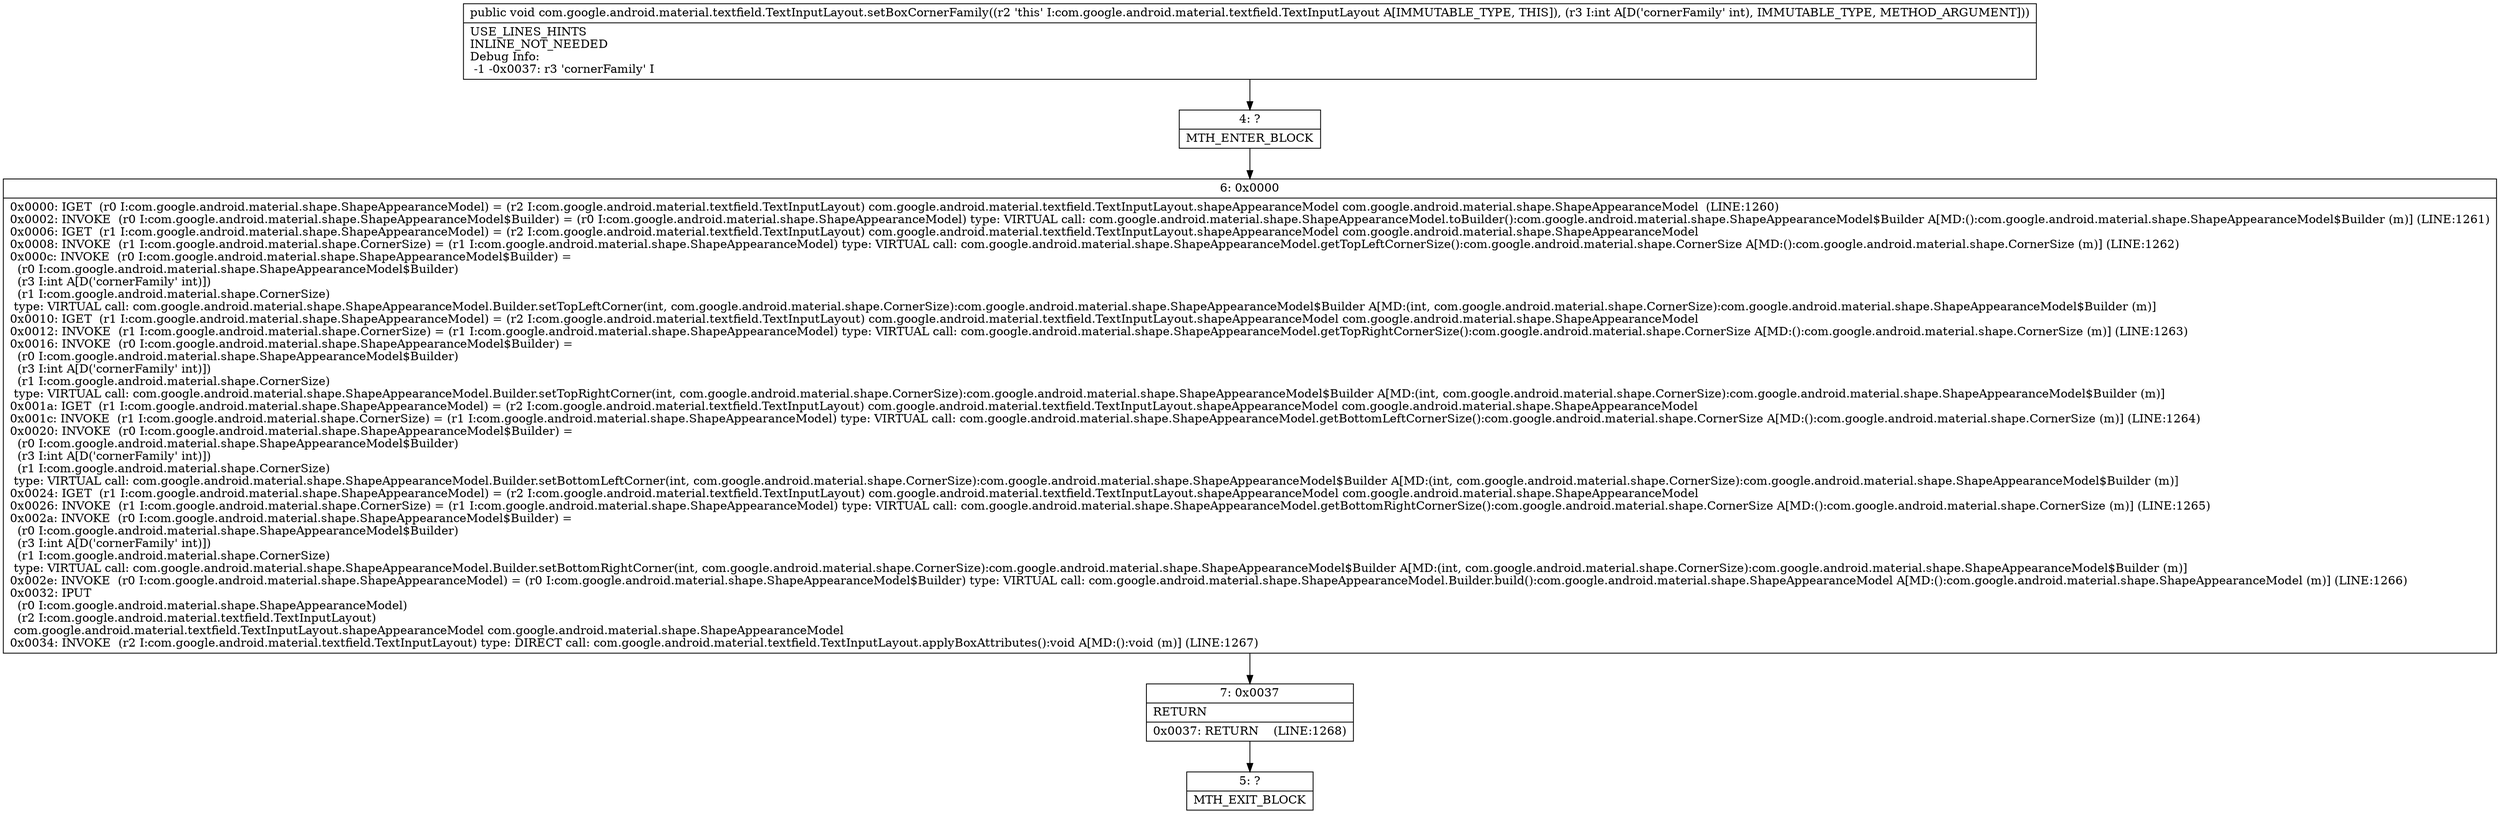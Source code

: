 digraph "CFG forcom.google.android.material.textfield.TextInputLayout.setBoxCornerFamily(I)V" {
Node_4 [shape=record,label="{4\:\ ?|MTH_ENTER_BLOCK\l}"];
Node_6 [shape=record,label="{6\:\ 0x0000|0x0000: IGET  (r0 I:com.google.android.material.shape.ShapeAppearanceModel) = (r2 I:com.google.android.material.textfield.TextInputLayout) com.google.android.material.textfield.TextInputLayout.shapeAppearanceModel com.google.android.material.shape.ShapeAppearanceModel  (LINE:1260)\l0x0002: INVOKE  (r0 I:com.google.android.material.shape.ShapeAppearanceModel$Builder) = (r0 I:com.google.android.material.shape.ShapeAppearanceModel) type: VIRTUAL call: com.google.android.material.shape.ShapeAppearanceModel.toBuilder():com.google.android.material.shape.ShapeAppearanceModel$Builder A[MD:():com.google.android.material.shape.ShapeAppearanceModel$Builder (m)] (LINE:1261)\l0x0006: IGET  (r1 I:com.google.android.material.shape.ShapeAppearanceModel) = (r2 I:com.google.android.material.textfield.TextInputLayout) com.google.android.material.textfield.TextInputLayout.shapeAppearanceModel com.google.android.material.shape.ShapeAppearanceModel \l0x0008: INVOKE  (r1 I:com.google.android.material.shape.CornerSize) = (r1 I:com.google.android.material.shape.ShapeAppearanceModel) type: VIRTUAL call: com.google.android.material.shape.ShapeAppearanceModel.getTopLeftCornerSize():com.google.android.material.shape.CornerSize A[MD:():com.google.android.material.shape.CornerSize (m)] (LINE:1262)\l0x000c: INVOKE  (r0 I:com.google.android.material.shape.ShapeAppearanceModel$Builder) = \l  (r0 I:com.google.android.material.shape.ShapeAppearanceModel$Builder)\l  (r3 I:int A[D('cornerFamily' int)])\l  (r1 I:com.google.android.material.shape.CornerSize)\l type: VIRTUAL call: com.google.android.material.shape.ShapeAppearanceModel.Builder.setTopLeftCorner(int, com.google.android.material.shape.CornerSize):com.google.android.material.shape.ShapeAppearanceModel$Builder A[MD:(int, com.google.android.material.shape.CornerSize):com.google.android.material.shape.ShapeAppearanceModel$Builder (m)]\l0x0010: IGET  (r1 I:com.google.android.material.shape.ShapeAppearanceModel) = (r2 I:com.google.android.material.textfield.TextInputLayout) com.google.android.material.textfield.TextInputLayout.shapeAppearanceModel com.google.android.material.shape.ShapeAppearanceModel \l0x0012: INVOKE  (r1 I:com.google.android.material.shape.CornerSize) = (r1 I:com.google.android.material.shape.ShapeAppearanceModel) type: VIRTUAL call: com.google.android.material.shape.ShapeAppearanceModel.getTopRightCornerSize():com.google.android.material.shape.CornerSize A[MD:():com.google.android.material.shape.CornerSize (m)] (LINE:1263)\l0x0016: INVOKE  (r0 I:com.google.android.material.shape.ShapeAppearanceModel$Builder) = \l  (r0 I:com.google.android.material.shape.ShapeAppearanceModel$Builder)\l  (r3 I:int A[D('cornerFamily' int)])\l  (r1 I:com.google.android.material.shape.CornerSize)\l type: VIRTUAL call: com.google.android.material.shape.ShapeAppearanceModel.Builder.setTopRightCorner(int, com.google.android.material.shape.CornerSize):com.google.android.material.shape.ShapeAppearanceModel$Builder A[MD:(int, com.google.android.material.shape.CornerSize):com.google.android.material.shape.ShapeAppearanceModel$Builder (m)]\l0x001a: IGET  (r1 I:com.google.android.material.shape.ShapeAppearanceModel) = (r2 I:com.google.android.material.textfield.TextInputLayout) com.google.android.material.textfield.TextInputLayout.shapeAppearanceModel com.google.android.material.shape.ShapeAppearanceModel \l0x001c: INVOKE  (r1 I:com.google.android.material.shape.CornerSize) = (r1 I:com.google.android.material.shape.ShapeAppearanceModel) type: VIRTUAL call: com.google.android.material.shape.ShapeAppearanceModel.getBottomLeftCornerSize():com.google.android.material.shape.CornerSize A[MD:():com.google.android.material.shape.CornerSize (m)] (LINE:1264)\l0x0020: INVOKE  (r0 I:com.google.android.material.shape.ShapeAppearanceModel$Builder) = \l  (r0 I:com.google.android.material.shape.ShapeAppearanceModel$Builder)\l  (r3 I:int A[D('cornerFamily' int)])\l  (r1 I:com.google.android.material.shape.CornerSize)\l type: VIRTUAL call: com.google.android.material.shape.ShapeAppearanceModel.Builder.setBottomLeftCorner(int, com.google.android.material.shape.CornerSize):com.google.android.material.shape.ShapeAppearanceModel$Builder A[MD:(int, com.google.android.material.shape.CornerSize):com.google.android.material.shape.ShapeAppearanceModel$Builder (m)]\l0x0024: IGET  (r1 I:com.google.android.material.shape.ShapeAppearanceModel) = (r2 I:com.google.android.material.textfield.TextInputLayout) com.google.android.material.textfield.TextInputLayout.shapeAppearanceModel com.google.android.material.shape.ShapeAppearanceModel \l0x0026: INVOKE  (r1 I:com.google.android.material.shape.CornerSize) = (r1 I:com.google.android.material.shape.ShapeAppearanceModel) type: VIRTUAL call: com.google.android.material.shape.ShapeAppearanceModel.getBottomRightCornerSize():com.google.android.material.shape.CornerSize A[MD:():com.google.android.material.shape.CornerSize (m)] (LINE:1265)\l0x002a: INVOKE  (r0 I:com.google.android.material.shape.ShapeAppearanceModel$Builder) = \l  (r0 I:com.google.android.material.shape.ShapeAppearanceModel$Builder)\l  (r3 I:int A[D('cornerFamily' int)])\l  (r1 I:com.google.android.material.shape.CornerSize)\l type: VIRTUAL call: com.google.android.material.shape.ShapeAppearanceModel.Builder.setBottomRightCorner(int, com.google.android.material.shape.CornerSize):com.google.android.material.shape.ShapeAppearanceModel$Builder A[MD:(int, com.google.android.material.shape.CornerSize):com.google.android.material.shape.ShapeAppearanceModel$Builder (m)]\l0x002e: INVOKE  (r0 I:com.google.android.material.shape.ShapeAppearanceModel) = (r0 I:com.google.android.material.shape.ShapeAppearanceModel$Builder) type: VIRTUAL call: com.google.android.material.shape.ShapeAppearanceModel.Builder.build():com.google.android.material.shape.ShapeAppearanceModel A[MD:():com.google.android.material.shape.ShapeAppearanceModel (m)] (LINE:1266)\l0x0032: IPUT  \l  (r0 I:com.google.android.material.shape.ShapeAppearanceModel)\l  (r2 I:com.google.android.material.textfield.TextInputLayout)\l com.google.android.material.textfield.TextInputLayout.shapeAppearanceModel com.google.android.material.shape.ShapeAppearanceModel \l0x0034: INVOKE  (r2 I:com.google.android.material.textfield.TextInputLayout) type: DIRECT call: com.google.android.material.textfield.TextInputLayout.applyBoxAttributes():void A[MD:():void (m)] (LINE:1267)\l}"];
Node_7 [shape=record,label="{7\:\ 0x0037|RETURN\l|0x0037: RETURN    (LINE:1268)\l}"];
Node_5 [shape=record,label="{5\:\ ?|MTH_EXIT_BLOCK\l}"];
MethodNode[shape=record,label="{public void com.google.android.material.textfield.TextInputLayout.setBoxCornerFamily((r2 'this' I:com.google.android.material.textfield.TextInputLayout A[IMMUTABLE_TYPE, THIS]), (r3 I:int A[D('cornerFamily' int), IMMUTABLE_TYPE, METHOD_ARGUMENT]))  | USE_LINES_HINTS\lINLINE_NOT_NEEDED\lDebug Info:\l  \-1 \-0x0037: r3 'cornerFamily' I\l}"];
MethodNode -> Node_4;Node_4 -> Node_6;
Node_6 -> Node_7;
Node_7 -> Node_5;
}

